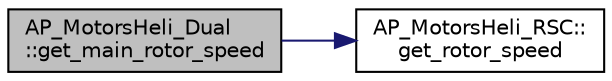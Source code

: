 digraph "AP_MotorsHeli_Dual::get_main_rotor_speed"
{
 // INTERACTIVE_SVG=YES
  edge [fontname="Helvetica",fontsize="10",labelfontname="Helvetica",labelfontsize="10"];
  node [fontname="Helvetica",fontsize="10",shape=record];
  rankdir="LR";
  Node1 [label="AP_MotorsHeli_Dual\l::get_main_rotor_speed",height=0.2,width=0.4,color="black", fillcolor="grey75", style="filled", fontcolor="black"];
  Node1 -> Node2 [color="midnightblue",fontsize="10",style="solid",fontname="Helvetica"];
  Node2 [label="AP_MotorsHeli_RSC::\lget_rotor_speed",height=0.2,width=0.4,color="black", fillcolor="white", style="filled",URL="$classAP__MotorsHeli__RSC.html#a89089fee6a9b387c96fd4a532c4c7ac0"];
}
